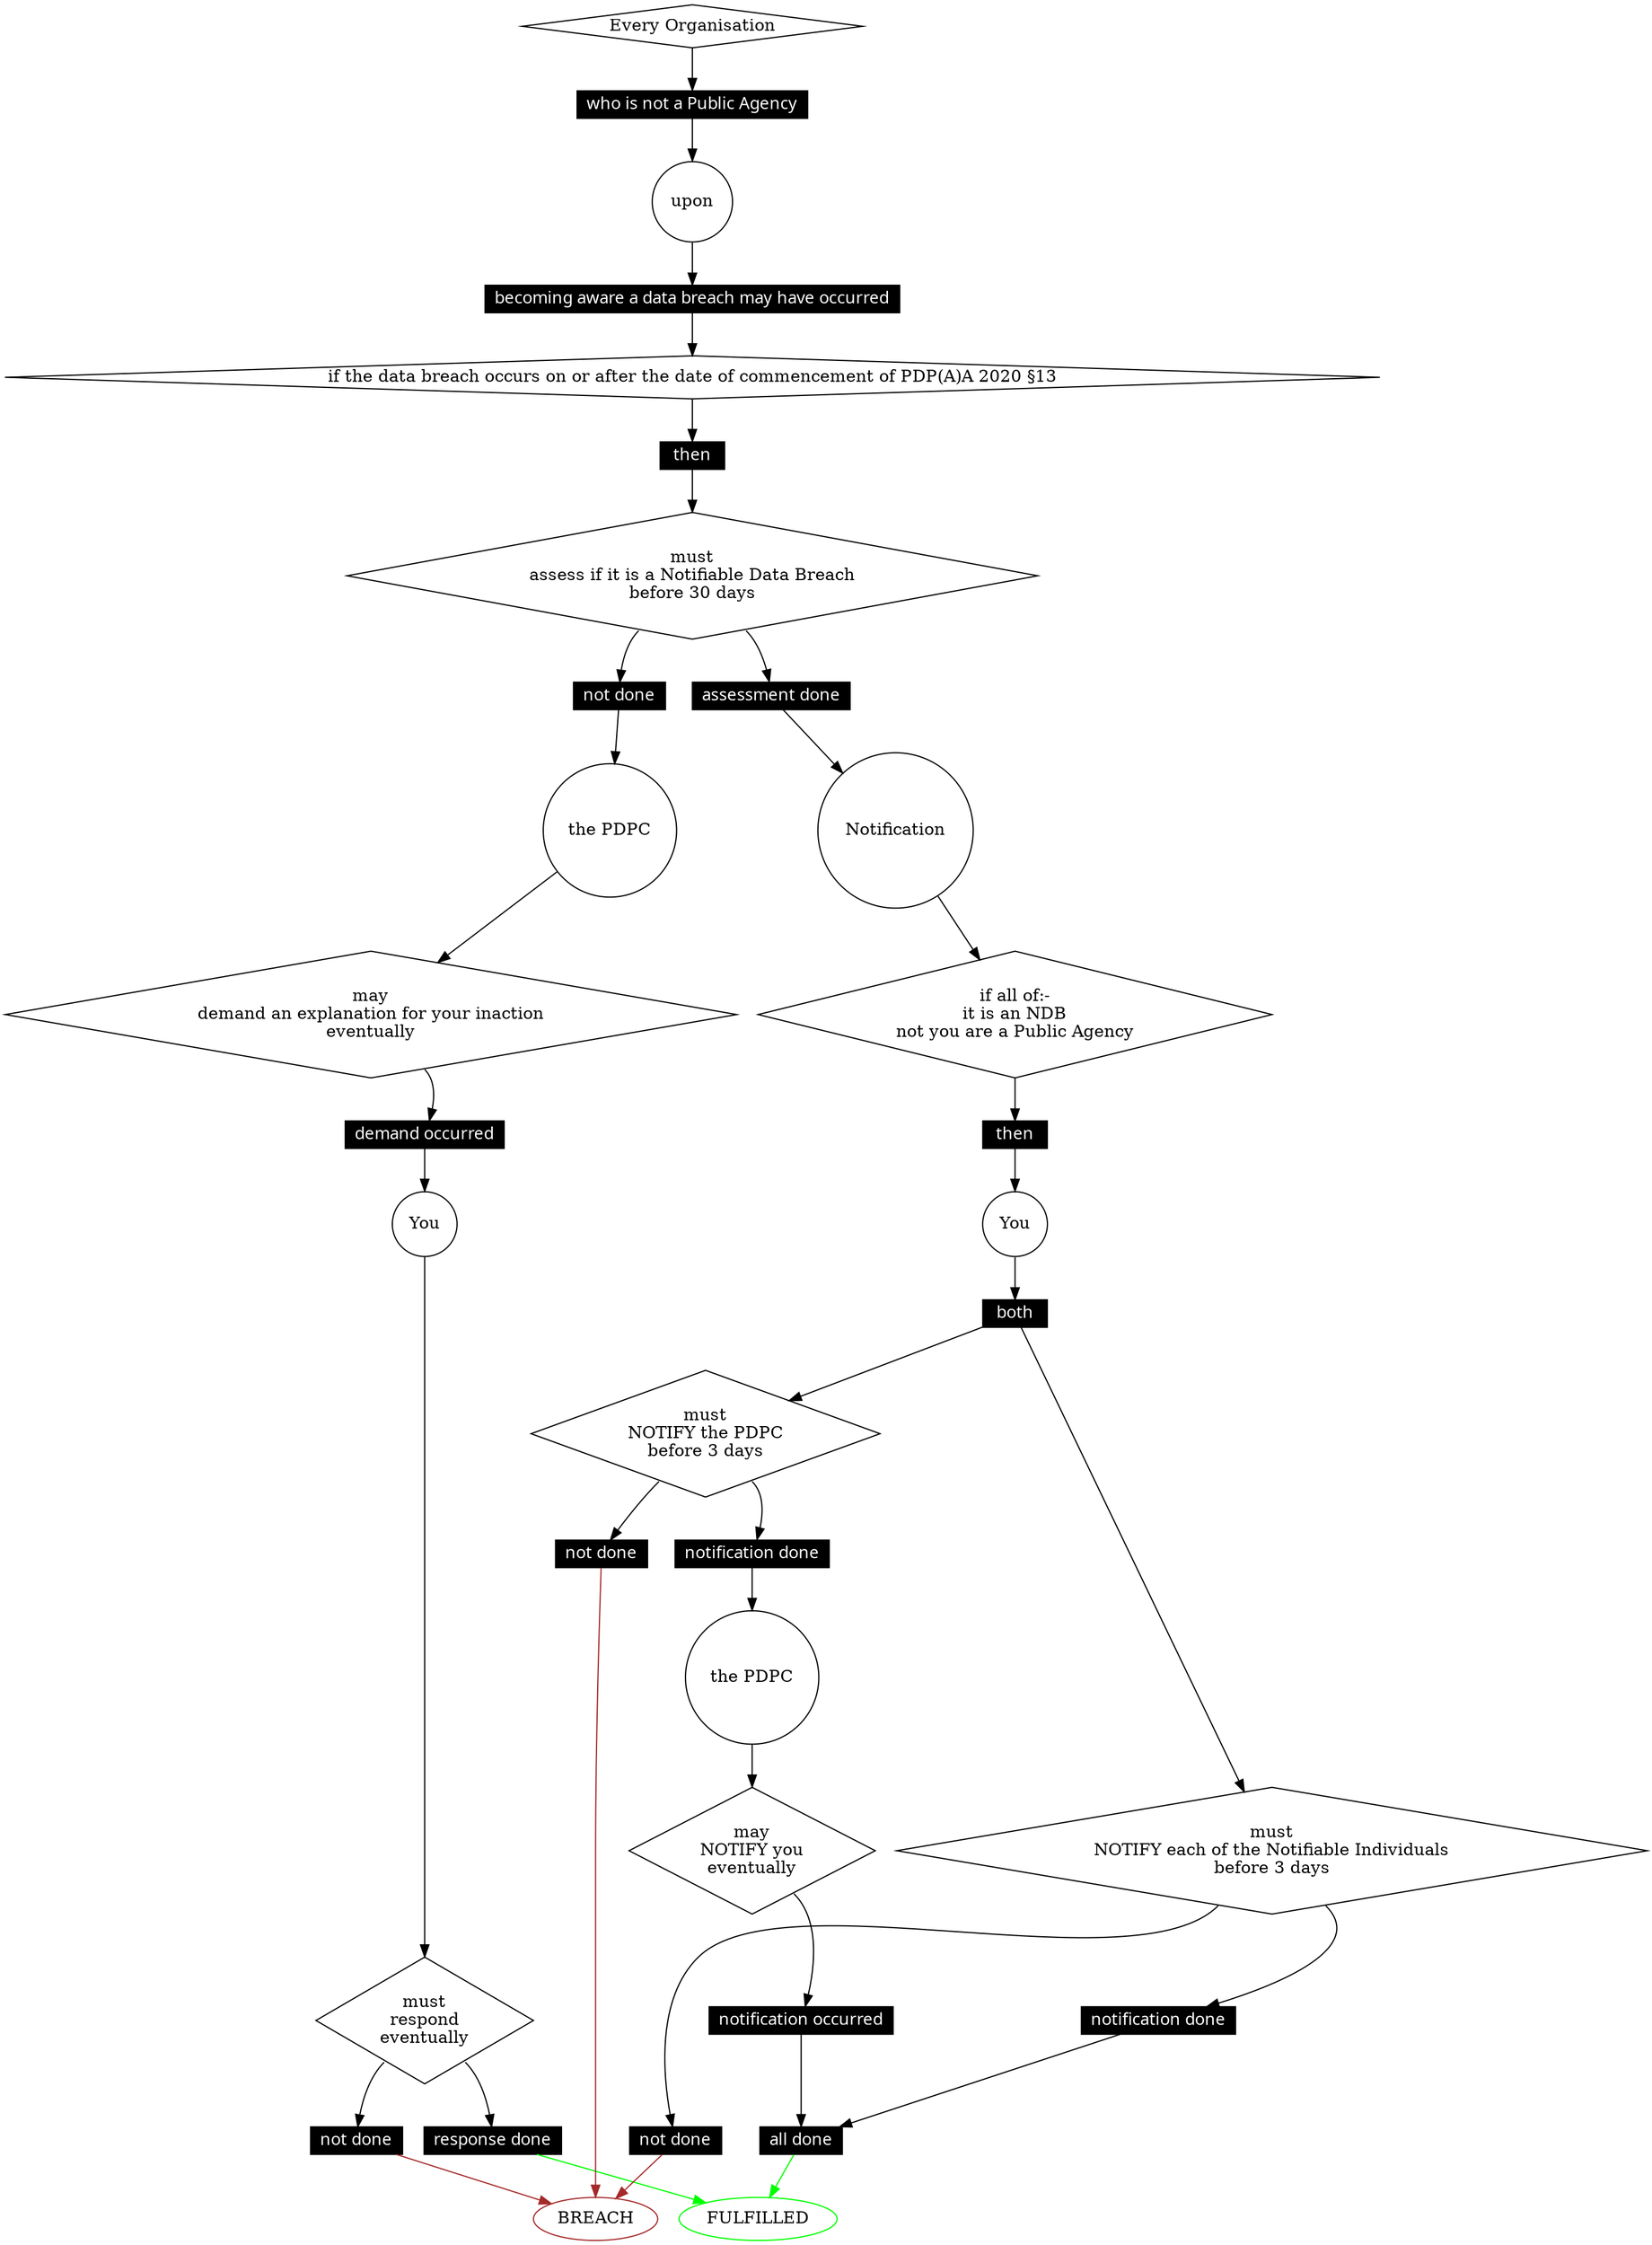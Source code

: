 digraph {
    graph [compound=true];
    subgraph places {
        node [shape=circle];
        2 [label="Every Organisation"
          ,shape=diamond
          ,comment=IsFirstNode
          ,comment="OrigRL \"Assess\""
          ,comment=IsParty
          ,comment=IsParty];
        4 [label=upon,comment=IsUpon];
        6 [label="if the data breach occurs on or after the date of commencement of PDP(A)A 2020 §13"
          ,shape=diamond
          ,comment=IsCond];
        8 [label="must\nassess if it is a Notifiable Data Breach\nbefore 30 days"
          ,shape=diamond
          ,comment=IsDeon];
        11 [label=Notification
           ,comment=IsFirstNode
           ,comment=FromRuleAlias
           ,comment="OrigRL \"Notification\""];
        12 [label="the PDPC"
           ,comment=IsParty];
        13 [label="may\ndemand an explanation for your inaction\neventually"
           ,shape=diamond
           ,comment=IsDeon];
        15 [label=You,comment=IsParty];
        16 [label="must\nrespond\neventually"
           ,shape=diamond
           ,comment=IsDeon];
        19 [label=You
           ,comment=IsFirstNode
           ,comment="OrigRL \"Notify PDPC\""
           ,comment=IsParty
           ,comment=IsParty];
        20 [label="if all of:-\nit is an NDB\nnot you are a Public Agency"
           ,shape=diamond
           ,comment=IsCond];
        22 [label="must\nNOTIFY the PDPC\nbefore 3 days"
           ,shape=diamond
           ,comment=IsDeon];
        25 [label="the PDPC"
           ,comment=IsParty];
        26 [label="may\nNOTIFY you\neventually"
           ,shape=diamond
           ,comment=IsDeon];
        31 [label="must\nNOTIFY each of the Notifiable Individuals\nbefore 3 days"
           ,shape=diamond
           ,comment=IsDeon];
    }
    subgraph transitions {
        node [shape=box
             ,height=0.2
             ,style=filled
             ,fillcolor=black
             ,fontcolor=white
             ,fontname=Monaco];
        3 [label="who is not a Public Agency"];
        5 [label="becoming aware a data breach may have occurred"
          ,comment=IsUpon
          ,comment=IsCond];
        7 [label=then,comment=IsThen];
        9 [label="assessment done"
          ,comment="Temporal \"before 30 days\""
          ,comment=IsLastHappy
          ,comment="OrigRL \"Assess\""];
        10 [label="not done"];
        14 [label="demand occurred"
           ,comment="Temporal \"eventually\""
           ,comment=IsLastHappy
           ,comment="OrigRL \"Assess\""];
        17 [label="response done"
           ,comment="Temporal \"eventually\""
           ,comment=IsLastHappy
           ,comment="OrigRL \"Assess\""];
        18 [label="not done"];
        21 [label=then,comment=IsThen];
        23 [label="notification done"
           ,comment="Temporal \"before 3 days\""
           ,comment=IsLastHappy
           ,comment="OrigRL \"Notify PDPC\""];
        24 [label="not done"];
        27 [label="notification occurred"
           ,comment="Temporal \"eventually\""
           ,comment=IsLastHappy
           ,comment="OrigRL \"Notify PDPC\""];
        32 [label="notification done"
           ,comment="Temporal \"before 3 days\""
           ,comment=IsLastHappy
           ,comment="OrigRL \"Notify Individuals\""];
        33 [label="not done"];
        34 [label=both
           ,comment=IsInfra
           ,comment=IsAnd
           ,comment=IsSplit];
        35 [label="all done"
           ,comment=IsInfra
           ,comment=IsAnd
           ,comment=IsJoin];
    }
    subgraph breachfulfilled {
        graph [rank=same];
        0 [label=BREACH
          ,color=brown
          ,comment=IsInfra];
        1 [label=FULFILLED
          ,color=green
          ,comment=IsInfra];
    }
    0 -> 1 [comment="this will render as invisible, but will be on same rank"
           ,style=invis];
    2 -> 3;
    3 -> 4;
    4 -> 5;
    5 -> 6;
    6 -> 7;
    7 -> 8;
    8 -> 9 [tailport=se
           ,comment="southeast for positive"];
    8 -> 10 [tailport=sw
            ,comment="southwest for negative"];
    9 -> 11;
    10 -> 12;
    11 -> 20 [comment="due to mergePetri"];
    12 -> 13;
    13 -> 14 [tailport=se
             ,comment="southeast for positive"];
    14 -> 15;
    15 -> 16;
    16 -> 17 [tailport=se
             ,comment="southeast for positive"];
    16 -> 18 [tailport=sw
             ,comment="southwest for negative"];
    17 -> 1 [color=green];
    18 -> 0 [color=brown];
    19 -> 34 [comment="due to mergePetri"];
    20 -> 21 [comment="due to mergePetri"];
    21 -> 19 [comment="due to mergePetri"];
    22 -> 23 [tailport=se
             ,comment="southeast for positive"];
    22 -> 24 [tailport=sw
             ,comment="southwest for negative"];
    23 -> 25;
    24 -> 0 [color=brown];
    25 -> 26;
    26 -> 27 [tailport=se
             ,comment="southeast for positive"];
    27 -> 35 [comment="added by join from tailnode"];
    31 -> 32 [tailport=se
             ,comment="southeast for positive"];
    31 -> 33 [tailport=sw
             ,comment="southwest for negative"];
    32 -> 35 [comment="added by join from tailnode"];
    33 -> 0 [color=brown];
    34 -> 22 [comment="due to mergePetri"];
    34 -> 31 [comment="due to mergePetri"];
    35 -> 1 [color=green
            ,comment="added by join to fulfilledNode"];
}
